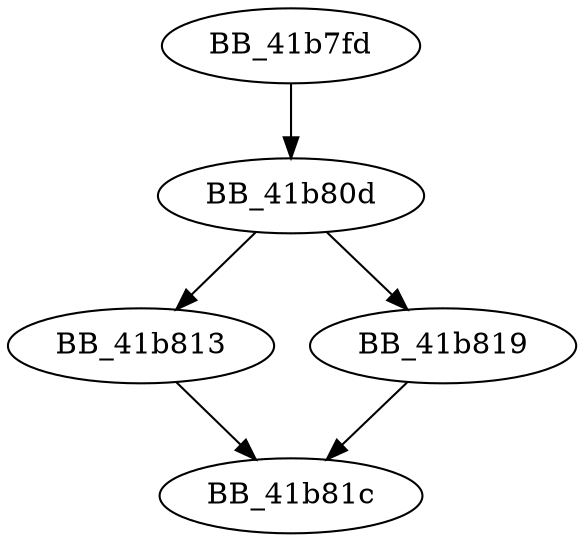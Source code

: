 DiGraph ___crtGetShowWindowMode{
BB_41b7fd->BB_41b80d
BB_41b80d->BB_41b813
BB_41b80d->BB_41b819
BB_41b813->BB_41b81c
BB_41b819->BB_41b81c
}
